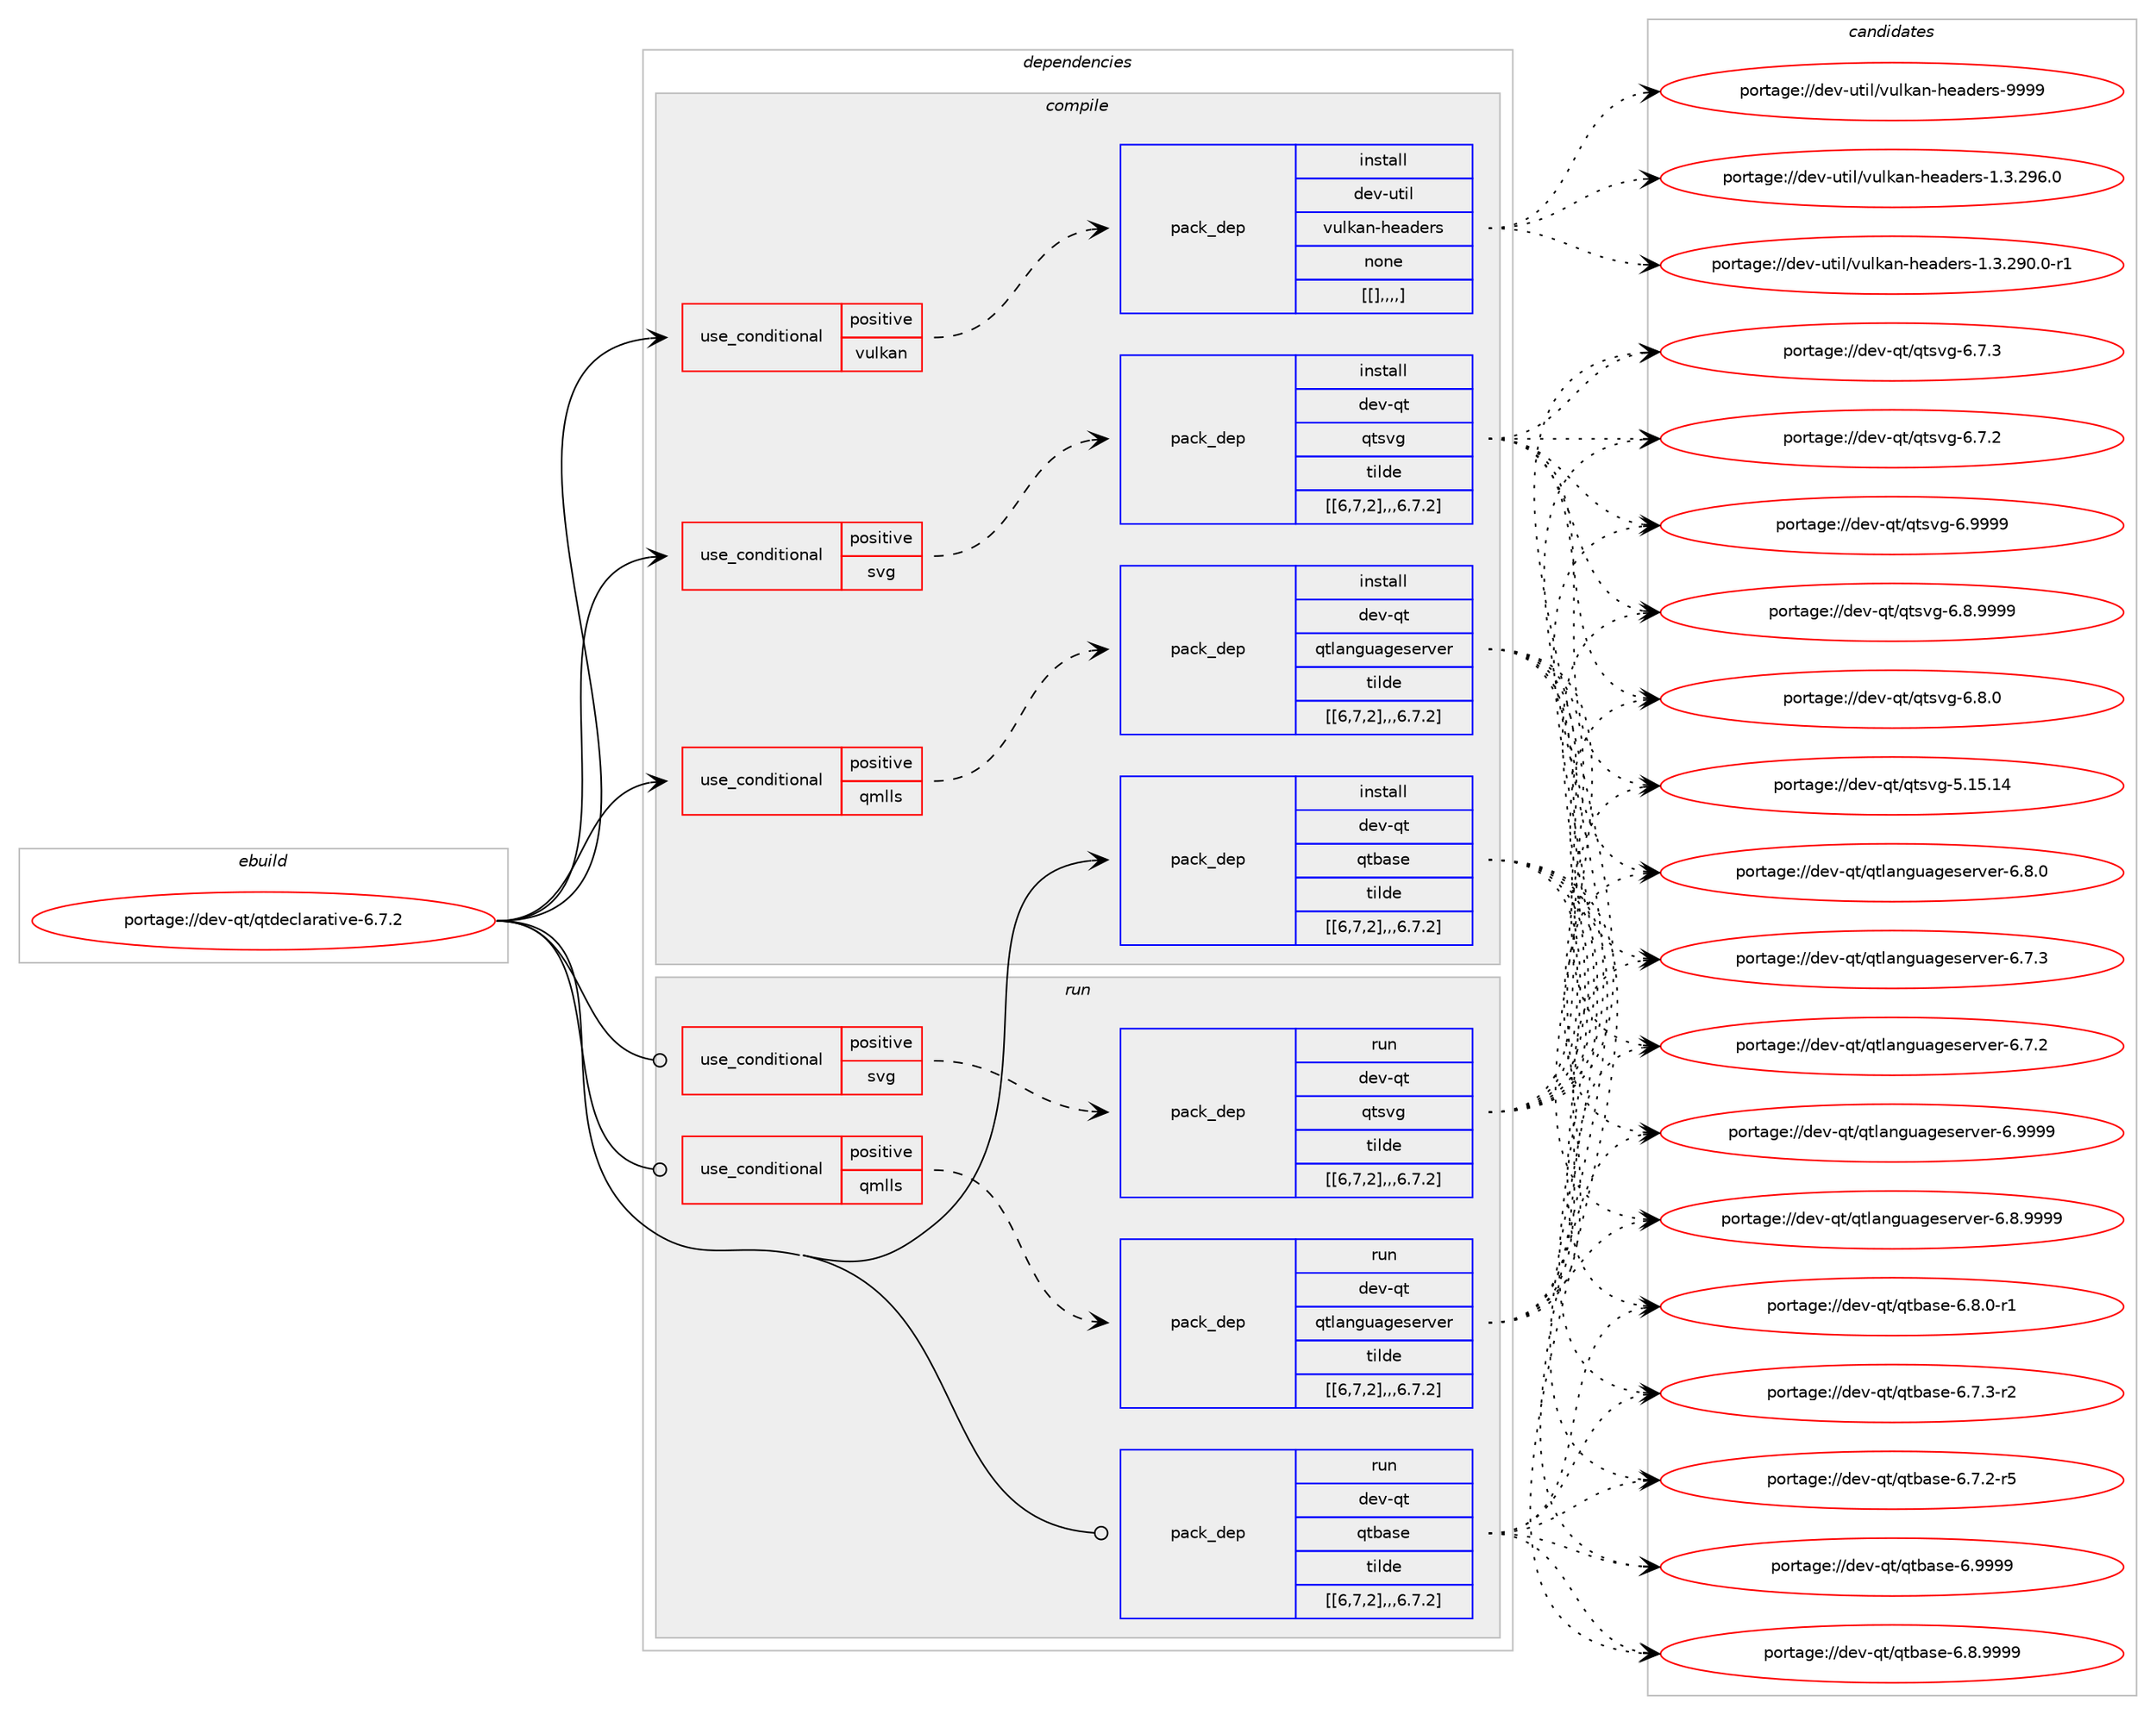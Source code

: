 digraph prolog {

# *************
# Graph options
# *************

newrank=true;
concentrate=true;
compound=true;
graph [rankdir=LR,fontname=Helvetica,fontsize=10,ranksep=1.5];#, ranksep=2.5, nodesep=0.2];
edge  [arrowhead=vee];
node  [fontname=Helvetica,fontsize=10];

# **********
# The ebuild
# **********

subgraph cluster_leftcol {
color=gray;
label=<<i>ebuild</i>>;
id [label="portage://dev-qt/qtdeclarative-6.7.2", color=red, width=4, href="../dev-qt/qtdeclarative-6.7.2.svg"];
}

# ****************
# The dependencies
# ****************

subgraph cluster_midcol {
color=gray;
label=<<i>dependencies</i>>;
subgraph cluster_compile {
fillcolor="#eeeeee";
style=filled;
label=<<i>compile</i>>;
subgraph cond44889 {
dependency176655 [label=<<TABLE BORDER="0" CELLBORDER="1" CELLSPACING="0" CELLPADDING="4"><TR><TD ROWSPAN="3" CELLPADDING="10">use_conditional</TD></TR><TR><TD>positive</TD></TR><TR><TD>qmlls</TD></TR></TABLE>>, shape=none, color=red];
subgraph pack130427 {
dependency176707 [label=<<TABLE BORDER="0" CELLBORDER="1" CELLSPACING="0" CELLPADDING="4" WIDTH="220"><TR><TD ROWSPAN="6" CELLPADDING="30">pack_dep</TD></TR><TR><TD WIDTH="110">install</TD></TR><TR><TD>dev-qt</TD></TR><TR><TD>qtlanguageserver</TD></TR><TR><TD>tilde</TD></TR><TR><TD>[[6,7,2],,,6.7.2]</TD></TR></TABLE>>, shape=none, color=blue];
}
dependency176655:e -> dependency176707:w [weight=20,style="dashed",arrowhead="vee"];
}
id:e -> dependency176655:w [weight=20,style="solid",arrowhead="vee"];
subgraph cond44931 {
dependency176769 [label=<<TABLE BORDER="0" CELLBORDER="1" CELLSPACING="0" CELLPADDING="4"><TR><TD ROWSPAN="3" CELLPADDING="10">use_conditional</TD></TR><TR><TD>positive</TD></TR><TR><TD>svg</TD></TR></TABLE>>, shape=none, color=red];
subgraph pack130505 {
dependency176794 [label=<<TABLE BORDER="0" CELLBORDER="1" CELLSPACING="0" CELLPADDING="4" WIDTH="220"><TR><TD ROWSPAN="6" CELLPADDING="30">pack_dep</TD></TR><TR><TD WIDTH="110">install</TD></TR><TR><TD>dev-qt</TD></TR><TR><TD>qtsvg</TD></TR><TR><TD>tilde</TD></TR><TR><TD>[[6,7,2],,,6.7.2]</TD></TR></TABLE>>, shape=none, color=blue];
}
dependency176769:e -> dependency176794:w [weight=20,style="dashed",arrowhead="vee"];
}
id:e -> dependency176769:w [weight=20,style="solid",arrowhead="vee"];
subgraph cond44948 {
dependency176829 [label=<<TABLE BORDER="0" CELLBORDER="1" CELLSPACING="0" CELLPADDING="4"><TR><TD ROWSPAN="3" CELLPADDING="10">use_conditional</TD></TR><TR><TD>positive</TD></TR><TR><TD>vulkan</TD></TR></TABLE>>, shape=none, color=red];
subgraph pack130545 {
dependency176852 [label=<<TABLE BORDER="0" CELLBORDER="1" CELLSPACING="0" CELLPADDING="4" WIDTH="220"><TR><TD ROWSPAN="6" CELLPADDING="30">pack_dep</TD></TR><TR><TD WIDTH="110">install</TD></TR><TR><TD>dev-util</TD></TR><TR><TD>vulkan-headers</TD></TR><TR><TD>none</TD></TR><TR><TD>[[],,,,]</TD></TR></TABLE>>, shape=none, color=blue];
}
dependency176829:e -> dependency176852:w [weight=20,style="dashed",arrowhead="vee"];
}
id:e -> dependency176829:w [weight=20,style="solid",arrowhead="vee"];
subgraph pack130569 {
dependency176969 [label=<<TABLE BORDER="0" CELLBORDER="1" CELLSPACING="0" CELLPADDING="4" WIDTH="220"><TR><TD ROWSPAN="6" CELLPADDING="30">pack_dep</TD></TR><TR><TD WIDTH="110">install</TD></TR><TR><TD>dev-qt</TD></TR><TR><TD>qtbase</TD></TR><TR><TD>tilde</TD></TR><TR><TD>[[6,7,2],,,6.7.2]</TD></TR></TABLE>>, shape=none, color=blue];
}
id:e -> dependency176969:w [weight=20,style="solid",arrowhead="vee"];
}
subgraph cluster_compileandrun {
fillcolor="#eeeeee";
style=filled;
label=<<i>compile and run</i>>;
}
subgraph cluster_run {
fillcolor="#eeeeee";
style=filled;
label=<<i>run</i>>;
subgraph cond44996 {
dependency176974 [label=<<TABLE BORDER="0" CELLBORDER="1" CELLSPACING="0" CELLPADDING="4"><TR><TD ROWSPAN="3" CELLPADDING="10">use_conditional</TD></TR><TR><TD>positive</TD></TR><TR><TD>qmlls</TD></TR></TABLE>>, shape=none, color=red];
subgraph pack130697 {
dependency177100 [label=<<TABLE BORDER="0" CELLBORDER="1" CELLSPACING="0" CELLPADDING="4" WIDTH="220"><TR><TD ROWSPAN="6" CELLPADDING="30">pack_dep</TD></TR><TR><TD WIDTH="110">run</TD></TR><TR><TD>dev-qt</TD></TR><TR><TD>qtlanguageserver</TD></TR><TR><TD>tilde</TD></TR><TR><TD>[[6,7,2],,,6.7.2]</TD></TR></TABLE>>, shape=none, color=blue];
}
dependency176974:e -> dependency177100:w [weight=20,style="dashed",arrowhead="vee"];
}
id:e -> dependency176974:w [weight=20,style="solid",arrowhead="odot"];
subgraph cond45038 {
dependency177176 [label=<<TABLE BORDER="0" CELLBORDER="1" CELLSPACING="0" CELLPADDING="4"><TR><TD ROWSPAN="3" CELLPADDING="10">use_conditional</TD></TR><TR><TD>positive</TD></TR><TR><TD>svg</TD></TR></TABLE>>, shape=none, color=red];
subgraph pack130815 {
dependency177205 [label=<<TABLE BORDER="0" CELLBORDER="1" CELLSPACING="0" CELLPADDING="4" WIDTH="220"><TR><TD ROWSPAN="6" CELLPADDING="30">pack_dep</TD></TR><TR><TD WIDTH="110">run</TD></TR><TR><TD>dev-qt</TD></TR><TR><TD>qtsvg</TD></TR><TR><TD>tilde</TD></TR><TR><TD>[[6,7,2],,,6.7.2]</TD></TR></TABLE>>, shape=none, color=blue];
}
dependency177176:e -> dependency177205:w [weight=20,style="dashed",arrowhead="vee"];
}
id:e -> dependency177176:w [weight=20,style="solid",arrowhead="odot"];
subgraph pack130818 {
dependency177255 [label=<<TABLE BORDER="0" CELLBORDER="1" CELLSPACING="0" CELLPADDING="4" WIDTH="220"><TR><TD ROWSPAN="6" CELLPADDING="30">pack_dep</TD></TR><TR><TD WIDTH="110">run</TD></TR><TR><TD>dev-qt</TD></TR><TR><TD>qtbase</TD></TR><TR><TD>tilde</TD></TR><TR><TD>[[6,7,2],,,6.7.2]</TD></TR></TABLE>>, shape=none, color=blue];
}
id:e -> dependency177255:w [weight=20,style="solid",arrowhead="odot"];
}
}

# **************
# The candidates
# **************

subgraph cluster_choices {
rank=same;
color=gray;
label=<<i>candidates</i>>;

subgraph choice130514 {
color=black;
nodesep=1;
choice1001011184511311647113116108971101031179710310111510111411810111445544657575757 [label="portage://dev-qt/qtlanguageserver-6.9999", color=red, width=4,href="../dev-qt/qtlanguageserver-6.9999.svg"];
choice10010111845113116471131161089711010311797103101115101114118101114455446564657575757 [label="portage://dev-qt/qtlanguageserver-6.8.9999", color=red, width=4,href="../dev-qt/qtlanguageserver-6.8.9999.svg"];
choice10010111845113116471131161089711010311797103101115101114118101114455446564648 [label="portage://dev-qt/qtlanguageserver-6.8.0", color=red, width=4,href="../dev-qt/qtlanguageserver-6.8.0.svg"];
choice10010111845113116471131161089711010311797103101115101114118101114455446554651 [label="portage://dev-qt/qtlanguageserver-6.7.3", color=red, width=4,href="../dev-qt/qtlanguageserver-6.7.3.svg"];
choice10010111845113116471131161089711010311797103101115101114118101114455446554650 [label="portage://dev-qt/qtlanguageserver-6.7.2", color=red, width=4,href="../dev-qt/qtlanguageserver-6.7.2.svg"];
dependency176707:e -> choice1001011184511311647113116108971101031179710310111510111411810111445544657575757:w [style=dotted,weight="100"];
dependency176707:e -> choice10010111845113116471131161089711010311797103101115101114118101114455446564657575757:w [style=dotted,weight="100"];
dependency176707:e -> choice10010111845113116471131161089711010311797103101115101114118101114455446564648:w [style=dotted,weight="100"];
dependency176707:e -> choice10010111845113116471131161089711010311797103101115101114118101114455446554651:w [style=dotted,weight="100"];
dependency176707:e -> choice10010111845113116471131161089711010311797103101115101114118101114455446554650:w [style=dotted,weight="100"];
}
subgraph choice130535 {
color=black;
nodesep=1;
choice100101118451131164711311611511810345544657575757 [label="portage://dev-qt/qtsvg-6.9999", color=red, width=4,href="../dev-qt/qtsvg-6.9999.svg"];
choice1001011184511311647113116115118103455446564657575757 [label="portage://dev-qt/qtsvg-6.8.9999", color=red, width=4,href="../dev-qt/qtsvg-6.8.9999.svg"];
choice1001011184511311647113116115118103455446564648 [label="portage://dev-qt/qtsvg-6.8.0", color=red, width=4,href="../dev-qt/qtsvg-6.8.0.svg"];
choice1001011184511311647113116115118103455446554651 [label="portage://dev-qt/qtsvg-6.7.3", color=red, width=4,href="../dev-qt/qtsvg-6.7.3.svg"];
choice1001011184511311647113116115118103455446554650 [label="portage://dev-qt/qtsvg-6.7.2", color=red, width=4,href="../dev-qt/qtsvg-6.7.2.svg"];
choice10010111845113116471131161151181034553464953464952 [label="portage://dev-qt/qtsvg-5.15.14", color=red, width=4,href="../dev-qt/qtsvg-5.15.14.svg"];
dependency176794:e -> choice100101118451131164711311611511810345544657575757:w [style=dotted,weight="100"];
dependency176794:e -> choice1001011184511311647113116115118103455446564657575757:w [style=dotted,weight="100"];
dependency176794:e -> choice1001011184511311647113116115118103455446564648:w [style=dotted,weight="100"];
dependency176794:e -> choice1001011184511311647113116115118103455446554651:w [style=dotted,weight="100"];
dependency176794:e -> choice1001011184511311647113116115118103455446554650:w [style=dotted,weight="100"];
dependency176794:e -> choice10010111845113116471131161151181034553464953464952:w [style=dotted,weight="100"];
}
subgraph choice130548 {
color=black;
nodesep=1;
choice10010111845117116105108471181171081079711045104101971001011141154557575757 [label="portage://dev-util/vulkan-headers-9999", color=red, width=4,href="../dev-util/vulkan-headers-9999.svg"];
choice100101118451171161051084711811710810797110451041019710010111411545494651465057544648 [label="portage://dev-util/vulkan-headers-1.3.296.0", color=red, width=4,href="../dev-util/vulkan-headers-1.3.296.0.svg"];
choice1001011184511711610510847118117108107971104510410197100101114115454946514650574846484511449 [label="portage://dev-util/vulkan-headers-1.3.290.0-r1", color=red, width=4,href="../dev-util/vulkan-headers-1.3.290.0-r1.svg"];
dependency176852:e -> choice10010111845117116105108471181171081079711045104101971001011141154557575757:w [style=dotted,weight="100"];
dependency176852:e -> choice100101118451171161051084711811710810797110451041019710010111411545494651465057544648:w [style=dotted,weight="100"];
dependency176852:e -> choice1001011184511711610510847118117108107971104510410197100101114115454946514650574846484511449:w [style=dotted,weight="100"];
}
subgraph choice130566 {
color=black;
nodesep=1;
choice1001011184511311647113116989711510145544657575757 [label="portage://dev-qt/qtbase-6.9999", color=red, width=4,href="../dev-qt/qtbase-6.9999.svg"];
choice10010111845113116471131169897115101455446564657575757 [label="portage://dev-qt/qtbase-6.8.9999", color=red, width=4,href="../dev-qt/qtbase-6.8.9999.svg"];
choice100101118451131164711311698971151014554465646484511449 [label="portage://dev-qt/qtbase-6.8.0-r1", color=red, width=4,href="../dev-qt/qtbase-6.8.0-r1.svg"];
choice100101118451131164711311698971151014554465546514511450 [label="portage://dev-qt/qtbase-6.7.3-r2", color=red, width=4,href="../dev-qt/qtbase-6.7.3-r2.svg"];
choice100101118451131164711311698971151014554465546504511453 [label="portage://dev-qt/qtbase-6.7.2-r5", color=red, width=4,href="../dev-qt/qtbase-6.7.2-r5.svg"];
dependency176969:e -> choice1001011184511311647113116989711510145544657575757:w [style=dotted,weight="100"];
dependency176969:e -> choice10010111845113116471131169897115101455446564657575757:w [style=dotted,weight="100"];
dependency176969:e -> choice100101118451131164711311698971151014554465646484511449:w [style=dotted,weight="100"];
dependency176969:e -> choice100101118451131164711311698971151014554465546514511450:w [style=dotted,weight="100"];
dependency176969:e -> choice100101118451131164711311698971151014554465546504511453:w [style=dotted,weight="100"];
}
subgraph choice130597 {
color=black;
nodesep=1;
choice1001011184511311647113116108971101031179710310111510111411810111445544657575757 [label="portage://dev-qt/qtlanguageserver-6.9999", color=red, width=4,href="../dev-qt/qtlanguageserver-6.9999.svg"];
choice10010111845113116471131161089711010311797103101115101114118101114455446564657575757 [label="portage://dev-qt/qtlanguageserver-6.8.9999", color=red, width=4,href="../dev-qt/qtlanguageserver-6.8.9999.svg"];
choice10010111845113116471131161089711010311797103101115101114118101114455446564648 [label="portage://dev-qt/qtlanguageserver-6.8.0", color=red, width=4,href="../dev-qt/qtlanguageserver-6.8.0.svg"];
choice10010111845113116471131161089711010311797103101115101114118101114455446554651 [label="portage://dev-qt/qtlanguageserver-6.7.3", color=red, width=4,href="../dev-qt/qtlanguageserver-6.7.3.svg"];
choice10010111845113116471131161089711010311797103101115101114118101114455446554650 [label="portage://dev-qt/qtlanguageserver-6.7.2", color=red, width=4,href="../dev-qt/qtlanguageserver-6.7.2.svg"];
dependency177100:e -> choice1001011184511311647113116108971101031179710310111510111411810111445544657575757:w [style=dotted,weight="100"];
dependency177100:e -> choice10010111845113116471131161089711010311797103101115101114118101114455446564657575757:w [style=dotted,weight="100"];
dependency177100:e -> choice10010111845113116471131161089711010311797103101115101114118101114455446564648:w [style=dotted,weight="100"];
dependency177100:e -> choice10010111845113116471131161089711010311797103101115101114118101114455446554651:w [style=dotted,weight="100"];
dependency177100:e -> choice10010111845113116471131161089711010311797103101115101114118101114455446554650:w [style=dotted,weight="100"];
}
subgraph choice130623 {
color=black;
nodesep=1;
choice100101118451131164711311611511810345544657575757 [label="portage://dev-qt/qtsvg-6.9999", color=red, width=4,href="../dev-qt/qtsvg-6.9999.svg"];
choice1001011184511311647113116115118103455446564657575757 [label="portage://dev-qt/qtsvg-6.8.9999", color=red, width=4,href="../dev-qt/qtsvg-6.8.9999.svg"];
choice1001011184511311647113116115118103455446564648 [label="portage://dev-qt/qtsvg-6.8.0", color=red, width=4,href="../dev-qt/qtsvg-6.8.0.svg"];
choice1001011184511311647113116115118103455446554651 [label="portage://dev-qt/qtsvg-6.7.3", color=red, width=4,href="../dev-qt/qtsvg-6.7.3.svg"];
choice1001011184511311647113116115118103455446554650 [label="portage://dev-qt/qtsvg-6.7.2", color=red, width=4,href="../dev-qt/qtsvg-6.7.2.svg"];
choice10010111845113116471131161151181034553464953464952 [label="portage://dev-qt/qtsvg-5.15.14", color=red, width=4,href="../dev-qt/qtsvg-5.15.14.svg"];
dependency177205:e -> choice100101118451131164711311611511810345544657575757:w [style=dotted,weight="100"];
dependency177205:e -> choice1001011184511311647113116115118103455446564657575757:w [style=dotted,weight="100"];
dependency177205:e -> choice1001011184511311647113116115118103455446564648:w [style=dotted,weight="100"];
dependency177205:e -> choice1001011184511311647113116115118103455446554651:w [style=dotted,weight="100"];
dependency177205:e -> choice1001011184511311647113116115118103455446554650:w [style=dotted,weight="100"];
dependency177205:e -> choice10010111845113116471131161151181034553464953464952:w [style=dotted,weight="100"];
}
subgraph choice130630 {
color=black;
nodesep=1;
choice1001011184511311647113116989711510145544657575757 [label="portage://dev-qt/qtbase-6.9999", color=red, width=4,href="../dev-qt/qtbase-6.9999.svg"];
choice10010111845113116471131169897115101455446564657575757 [label="portage://dev-qt/qtbase-6.8.9999", color=red, width=4,href="../dev-qt/qtbase-6.8.9999.svg"];
choice100101118451131164711311698971151014554465646484511449 [label="portage://dev-qt/qtbase-6.8.0-r1", color=red, width=4,href="../dev-qt/qtbase-6.8.0-r1.svg"];
choice100101118451131164711311698971151014554465546514511450 [label="portage://dev-qt/qtbase-6.7.3-r2", color=red, width=4,href="../dev-qt/qtbase-6.7.3-r2.svg"];
choice100101118451131164711311698971151014554465546504511453 [label="portage://dev-qt/qtbase-6.7.2-r5", color=red, width=4,href="../dev-qt/qtbase-6.7.2-r5.svg"];
dependency177255:e -> choice1001011184511311647113116989711510145544657575757:w [style=dotted,weight="100"];
dependency177255:e -> choice10010111845113116471131169897115101455446564657575757:w [style=dotted,weight="100"];
dependency177255:e -> choice100101118451131164711311698971151014554465646484511449:w [style=dotted,weight="100"];
dependency177255:e -> choice100101118451131164711311698971151014554465546514511450:w [style=dotted,weight="100"];
dependency177255:e -> choice100101118451131164711311698971151014554465546504511453:w [style=dotted,weight="100"];
}
}

}
